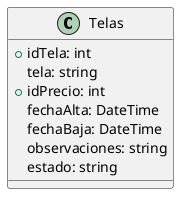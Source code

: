 @startuml Telas
class Telas{
    +idTela: int
    tela: string
    +idPrecio: int
    fechaAlta: DateTime
    fechaBaja: DateTime
    observaciones: string
    estado: string
}
@enduml